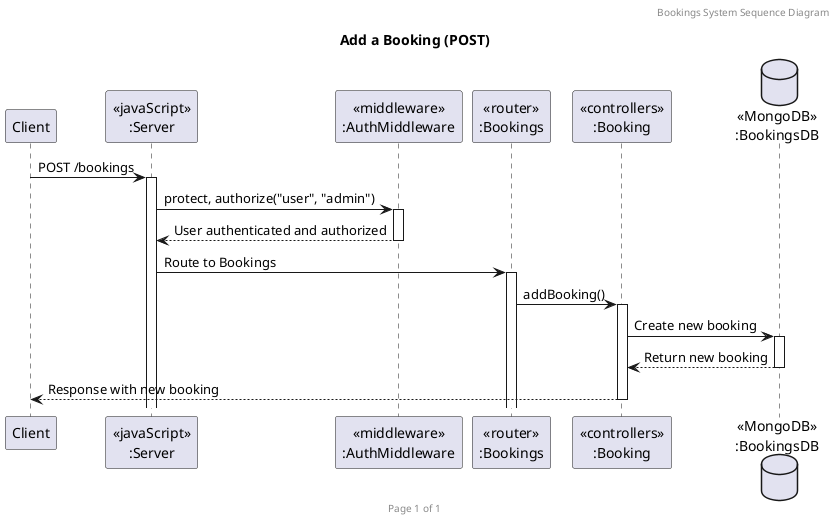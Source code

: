 @startuml Add a Booking

header Bookings System Sequence Diagram
footer Page %page% of %lastpage%
title "Add a Booking (POST)"

participant "Client" as client
participant "<<javaScript>>\n:Server" as server
participant "<<middleware>>\n:AuthMiddleware" as authMiddleware
participant "<<router>>\n:Bookings" as bookingsRouter
participant "<<controllers>>\n:Booking" as bookingController
database "<<MongoDB>>\n:BookingsDB" as BookingsDatabase

client->server ++: POST /bookings
server->authMiddleware ++: protect, authorize("user", "admin")
authMiddleware --> server --: User authenticated and authorized
server->bookingsRouter ++: Route to Bookings
bookingsRouter->bookingController ++: addBooking()
bookingController->BookingsDatabase ++: Create new booking
BookingsDatabase --> bookingController --: Return new booking
bookingController-->client --: Response with new booking

@enduml
